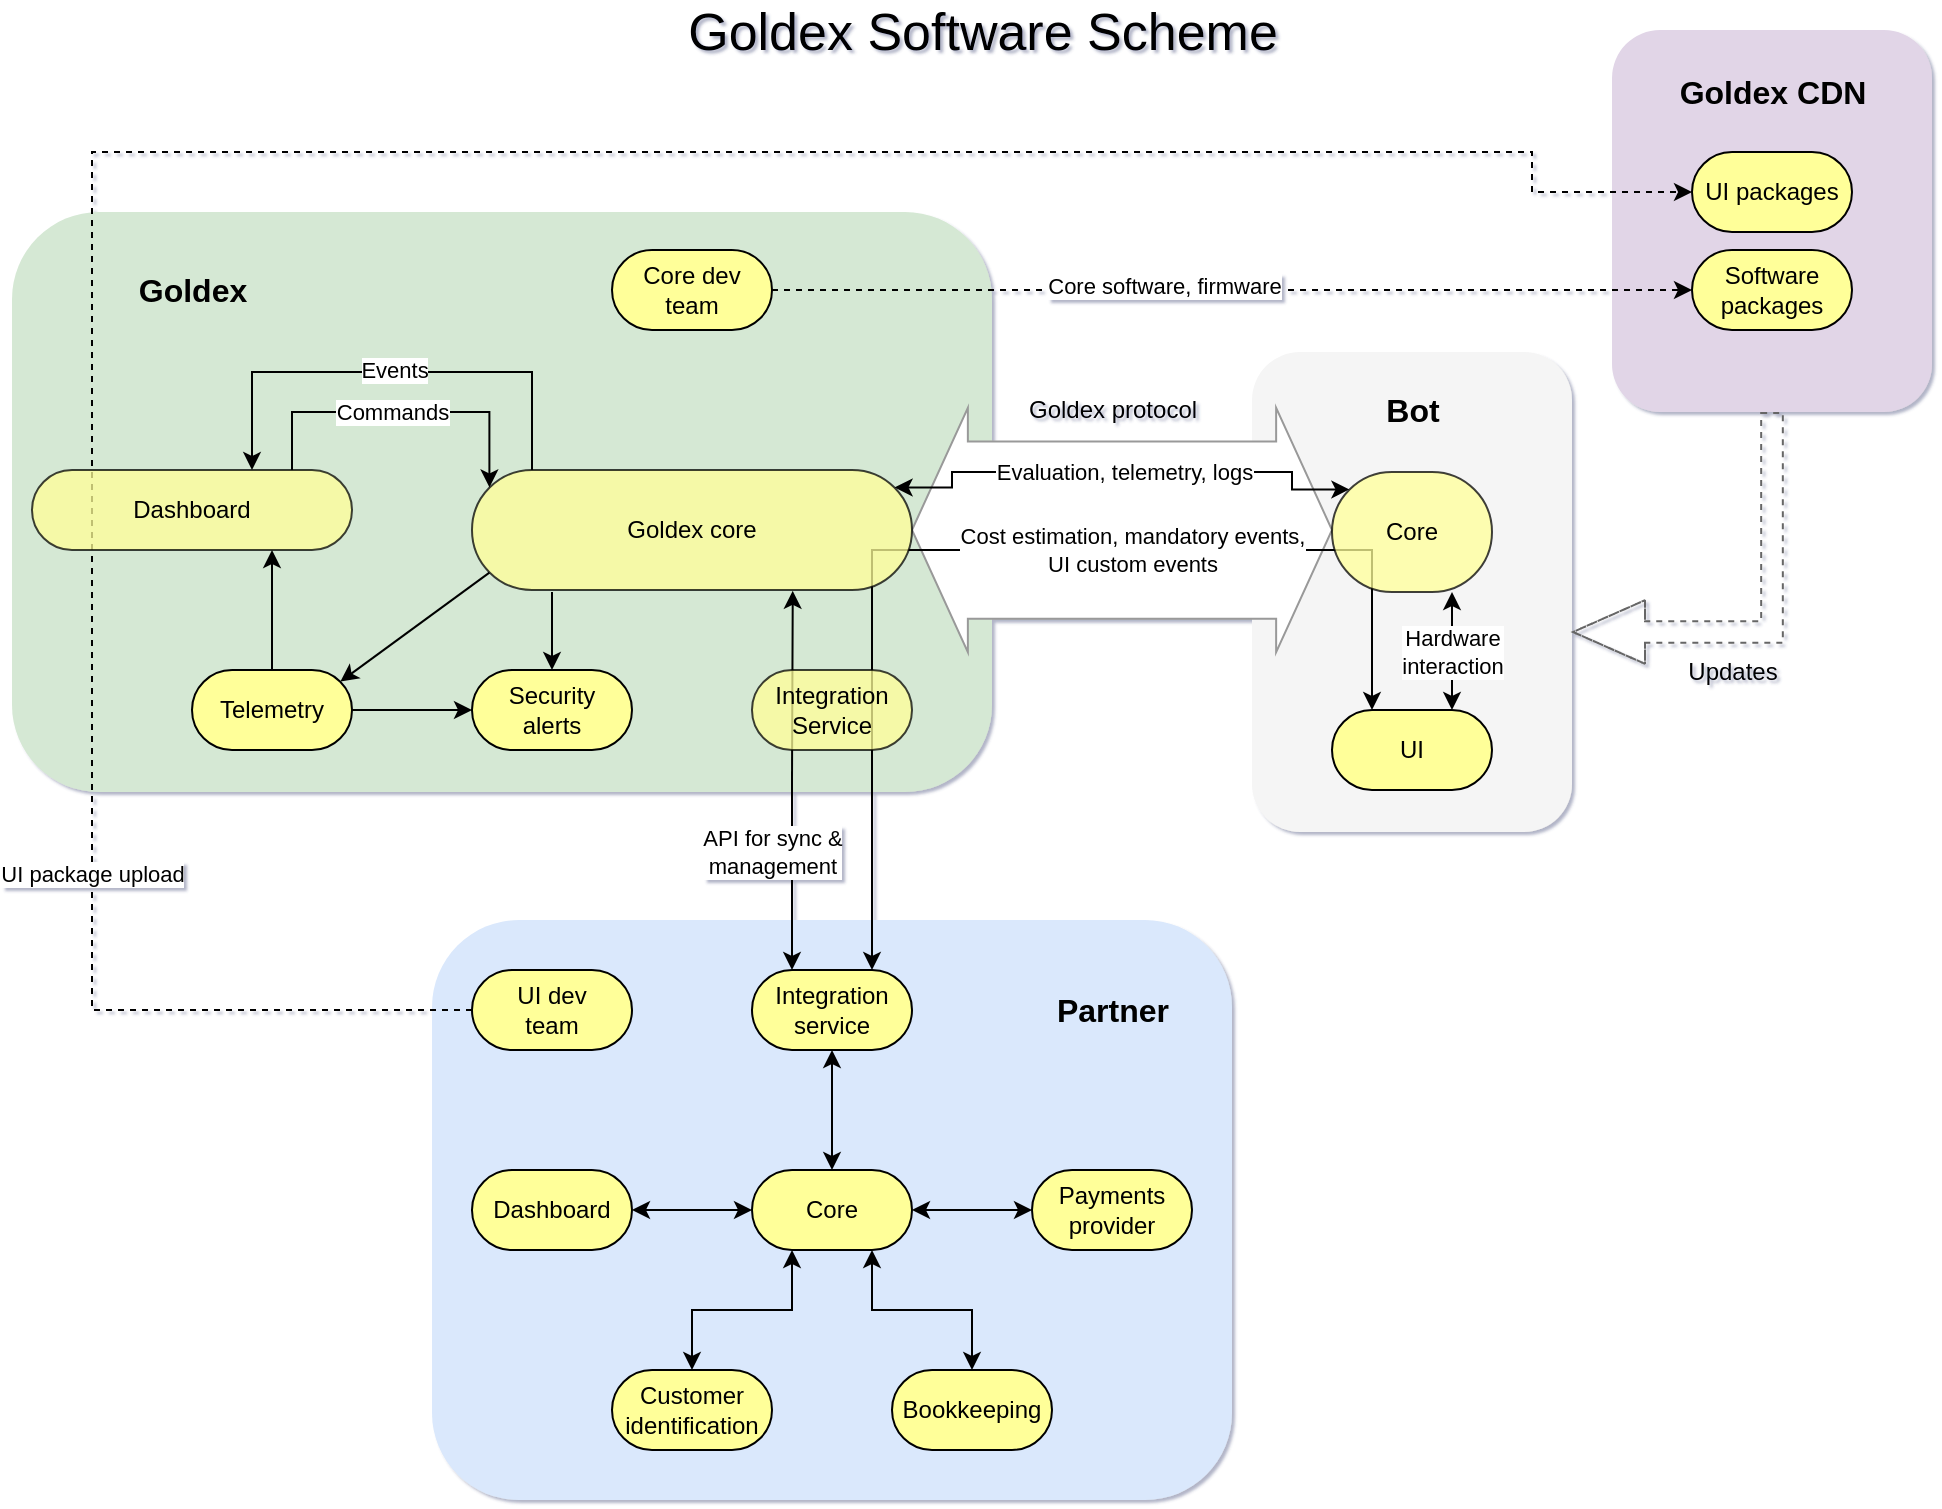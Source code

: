 <mxfile version="15.4.0" type="device"><diagram id="6I0OCvxSQrVGMHxT2VVA" name="Page-1"><mxGraphModel dx="1422" dy="832" grid="1" gridSize="10" guides="1" tooltips="1" connect="1" arrows="1" fold="1" page="1" pageScale="1" pageWidth="1169" pageHeight="827" background="#FFFFFF" math="0" shadow="1"><root><mxCell id="0"/><mxCell id="1" parent="0"/><mxCell id="yWI0Tht7aarpBKLOjPPy-113" value="" style="rounded=1;whiteSpace=wrap;html=1;shadow=0;strokeColor=none;fillColor=#f5f5f5;dashed=1;glass=0;sketch=0;perimeterSpacing=0;fontColor=#333333;" vertex="1" parent="1"><mxGeometry x="720" y="210" width="160" height="240" as="geometry"/></mxCell><mxCell id="yWI0Tht7aarpBKLOjPPy-112" value="" style="rounded=1;whiteSpace=wrap;html=1;shadow=0;strokeColor=none;fillColor=#e1d5e7;dashed=1;glass=0;sketch=0;perimeterSpacing=0;" vertex="1" parent="1"><mxGeometry x="900" y="49" width="160" height="191" as="geometry"/></mxCell><mxCell id="yWI0Tht7aarpBKLOjPPy-111" value="" style="rounded=1;whiteSpace=wrap;html=1;shadow=0;strokeColor=none;fillColor=#dae8fc;dashed=1;glass=0;sketch=0;perimeterSpacing=0;" vertex="1" parent="1"><mxGeometry x="310" y="494" width="400" height="290" as="geometry"/></mxCell><mxCell id="yWI0Tht7aarpBKLOjPPy-110" value="" style="rounded=1;whiteSpace=wrap;html=1;shadow=0;strokeColor=none;fillColor=#d5e8d4;dashed=1;glass=0;sketch=0;perimeterSpacing=0;" vertex="1" parent="1"><mxGeometry x="100" y="140" width="490" height="290" as="geometry"/></mxCell><mxCell id="yWI0Tht7aarpBKLOjPPy-63" value="" style="shape=doubleArrow;whiteSpace=wrap;html=1;arrowWidth=0.725;arrowSize=0.133;strokeColor=#999999;" vertex="1" parent="1"><mxGeometry x="550" y="237.88" width="210" height="122.25" as="geometry"/></mxCell><mxCell id="D_cCH1e16-JY_ZQa9PoH-9" value="Payments&lt;br&gt;provider" style="html=1;outlineConnect=0;whiteSpace=wrap;fillColor=#ffff99;shape=mxgraph.archimate3.service;" parent="1" vertex="1"><mxGeometry x="610" y="619" width="80" height="40" as="geometry"/></mxCell><mxCell id="yWI0Tht7aarpBKLOjPPy-88" style="edgeStyle=orthogonalEdgeStyle;rounded=0;orthogonalLoop=1;jettySize=auto;html=1;exitX=0;exitY=0;exitDx=0;exitDy=20;exitPerimeter=0;entryX=0;entryY=0;entryDx=80;entryDy=20;entryPerimeter=0;startArrow=classic;startFill=1;strokeWidth=1;" edge="1" parent="1" source="D_cCH1e16-JY_ZQa9PoH-10" target="yWI0Tht7aarpBKLOjPPy-87"><mxGeometry relative="1" as="geometry"/></mxCell><mxCell id="yWI0Tht7aarpBKLOjPPy-89" style="edgeStyle=orthogonalEdgeStyle;rounded=0;orthogonalLoop=1;jettySize=auto;html=1;exitX=0.5;exitY=0;exitDx=0;exitDy=0;exitPerimeter=0;entryX=0.5;entryY=1;entryDx=0;entryDy=0;entryPerimeter=0;startArrow=classic;startFill=1;strokeWidth=1;" edge="1" parent="1" source="D_cCH1e16-JY_ZQa9PoH-10" target="D_cCH1e16-JY_ZQa9PoH-13"><mxGeometry relative="1" as="geometry"/></mxCell><mxCell id="yWI0Tht7aarpBKLOjPPy-90" style="edgeStyle=orthogonalEdgeStyle;rounded=0;orthogonalLoop=1;jettySize=auto;html=1;exitX=0;exitY=0;exitDx=20;exitDy=40;exitPerimeter=0;entryX=0.5;entryY=0;entryDx=0;entryDy=0;entryPerimeter=0;startArrow=classic;startFill=1;strokeWidth=1;" edge="1" parent="1" source="D_cCH1e16-JY_ZQa9PoH-10" target="yWI0Tht7aarpBKLOjPPy-1"><mxGeometry relative="1" as="geometry"/></mxCell><mxCell id="yWI0Tht7aarpBKLOjPPy-91" style="edgeStyle=orthogonalEdgeStyle;rounded=0;orthogonalLoop=1;jettySize=auto;html=1;exitX=0;exitY=0;exitDx=60;exitDy=40;exitPerimeter=0;entryX=0.5;entryY=0;entryDx=0;entryDy=0;entryPerimeter=0;startArrow=classic;startFill=1;strokeWidth=1;" edge="1" parent="1" source="D_cCH1e16-JY_ZQa9PoH-10" target="D_cCH1e16-JY_ZQa9PoH-12"><mxGeometry relative="1" as="geometry"/></mxCell><mxCell id="D_cCH1e16-JY_ZQa9PoH-10" value="Core" style="html=1;outlineConnect=0;whiteSpace=wrap;fillColor=#ffff99;shape=mxgraph.archimate3.service;" parent="1" vertex="1"><mxGeometry x="470" y="619" width="80" height="40" as="geometry"/></mxCell><mxCell id="D_cCH1e16-JY_ZQa9PoH-12" value="Bookkeeping" style="html=1;outlineConnect=0;whiteSpace=wrap;fillColor=#ffff99;shape=mxgraph.archimate3.service;" parent="1" vertex="1"><mxGeometry x="540" y="719" width="80" height="40" as="geometry"/></mxCell><mxCell id="yWI0Tht7aarpBKLOjPPy-24" style="edgeStyle=orthogonalEdgeStyle;rounded=0;orthogonalLoop=1;jettySize=auto;html=1;entryX=0;entryY=0;entryDx=0;entryDy=20;entryPerimeter=0;startArrow=classic;startFill=1;exitX=0;exitY=0;exitDx=80;exitDy=20;exitPerimeter=0;" edge="1" parent="1" source="D_cCH1e16-JY_ZQa9PoH-10" target="D_cCH1e16-JY_ZQa9PoH-9"><mxGeometry relative="1" as="geometry"/></mxCell><mxCell id="yWI0Tht7aarpBKLOjPPy-85" style="edgeStyle=orthogonalEdgeStyle;rounded=0;orthogonalLoop=1;jettySize=auto;html=1;exitX=0;exitY=0;exitDx=20;exitDy=0;exitPerimeter=0;entryX=0.729;entryY=1.007;entryDx=0;entryDy=0;entryPerimeter=0;startArrow=classic;startFill=1;strokeWidth=1;" edge="1" parent="1" source="D_cCH1e16-JY_ZQa9PoH-13" target="D_cCH1e16-JY_ZQa9PoH-3"><mxGeometry relative="1" as="geometry"/></mxCell><mxCell id="yWI0Tht7aarpBKLOjPPy-86" value="API for sync &amp;amp;&lt;br&gt;management" style="edgeLabel;html=1;align=center;verticalAlign=middle;resizable=0;points=[];" vertex="1" connectable="0" parent="yWI0Tht7aarpBKLOjPPy-85"><mxGeometry x="-0.17" relative="1" as="geometry"><mxPoint x="-10" y="20" as="offset"/></mxGeometry></mxCell><mxCell id="D_cCH1e16-JY_ZQa9PoH-13" value="Integration service" style="html=1;outlineConnect=0;whiteSpace=wrap;fillColor=#ffff99;shape=mxgraph.archimate3.service;" parent="1" vertex="1"><mxGeometry x="470" y="519" width="80" height="40" as="geometry"/></mxCell><mxCell id="yWI0Tht7aarpBKLOjPPy-1" value="Customer&lt;br&gt;identification" style="html=1;outlineConnect=0;whiteSpace=wrap;fillColor=#ffff99;shape=mxgraph.archimate3.service;" vertex="1" parent="1"><mxGeometry x="400" y="719" width="80" height="40" as="geometry"/></mxCell><mxCell id="yWI0Tht7aarpBKLOjPPy-47" style="edgeStyle=orthogonalEdgeStyle;rounded=0;orthogonalLoop=1;jettySize=auto;html=1;exitX=0;exitY=0;exitDx=30;exitDy=0;exitPerimeter=0;startArrow=none;startFill=0;" edge="1" parent="1" source="D_cCH1e16-JY_ZQa9PoH-3" target="D_cCH1e16-JY_ZQa9PoH-4"><mxGeometry relative="1" as="geometry"><Array as="points"><mxPoint x="360" y="220"/><mxPoint x="220" y="220"/></Array></mxGeometry></mxCell><mxCell id="yWI0Tht7aarpBKLOjPPy-52" value="Events" style="edgeLabel;html=1;align=center;verticalAlign=middle;resizable=0;points=[];" vertex="1" connectable="0" parent="yWI0Tht7aarpBKLOjPPy-47"><mxGeometry x="-0.18" y="1" relative="1" as="geometry"><mxPoint x="-21" y="-2" as="offset"/></mxGeometry></mxCell><mxCell id="yWI0Tht7aarpBKLOjPPy-49" style="edgeStyle=none;rounded=0;orthogonalLoop=1;jettySize=auto;html=1;exitX=0;exitY=0;exitDx=8.7;exitDy=51.3;exitPerimeter=0;entryX=0;entryY=0;entryDx=74.2;entryDy=5.8;entryPerimeter=0;startArrow=none;startFill=0;" edge="1" parent="1" source="D_cCH1e16-JY_ZQa9PoH-3" target="D_cCH1e16-JY_ZQa9PoH-5"><mxGeometry relative="1" as="geometry"/></mxCell><mxCell id="yWI0Tht7aarpBKLOjPPy-48" style="edgeStyle=orthogonalEdgeStyle;rounded=0;orthogonalLoop=1;jettySize=auto;html=1;startArrow=none;startFill=0;entryX=0;entryY=0;entryDx=8.7;entryDy=8.7;entryPerimeter=0;" edge="1" parent="1" source="D_cCH1e16-JY_ZQa9PoH-4" target="D_cCH1e16-JY_ZQa9PoH-3"><mxGeometry relative="1" as="geometry"><mxPoint x="180" y="260.3" as="sourcePoint"/><mxPoint x="348.7" y="269.0" as="targetPoint"/><Array as="points"><mxPoint x="240" y="240"/><mxPoint x="339" y="240"/></Array></mxGeometry></mxCell><mxCell id="yWI0Tht7aarpBKLOjPPy-53" value="Commands" style="edgeLabel;html=1;align=center;verticalAlign=middle;resizable=0;points=[];" vertex="1" connectable="0" parent="yWI0Tht7aarpBKLOjPPy-48"><mxGeometry x="-0.491" relative="1" as="geometry"><mxPoint x="37" as="offset"/></mxGeometry></mxCell><mxCell id="yWI0Tht7aarpBKLOjPPy-46" style="edgeStyle=orthogonalEdgeStyle;rounded=0;orthogonalLoop=1;jettySize=auto;html=1;startArrow=none;startFill=0;" edge="1" parent="1" source="D_cCH1e16-JY_ZQa9PoH-5"><mxGeometry relative="1" as="geometry"><mxPoint x="230" y="309" as="targetPoint"/><Array as="points"><mxPoint x="230" y="309"/></Array></mxGeometry></mxCell><mxCell id="yWI0Tht7aarpBKLOjPPy-61" style="edgeStyle=none;rounded=0;orthogonalLoop=1;jettySize=auto;html=1;entryX=0;entryY=0;entryDx=0;entryDy=20;entryPerimeter=0;startArrow=none;startFill=0;" edge="1" parent="1" source="D_cCH1e16-JY_ZQa9PoH-5" target="yWI0Tht7aarpBKLOjPPy-54"><mxGeometry relative="1" as="geometry"/></mxCell><mxCell id="D_cCH1e16-JY_ZQa9PoH-5" value="Telemetry" style="html=1;outlineConnect=0;whiteSpace=wrap;fillColor=#ffff99;shape=mxgraph.archimate3.service;" parent="1" vertex="1"><mxGeometry x="190" y="369" width="80" height="40" as="geometry"/></mxCell><mxCell id="yWI0Tht7aarpBKLOjPPy-4" value="&lt;font style=&quot;font-size: 16px&quot;&gt;&lt;b&gt;Goldex&lt;/b&gt;&lt;/font&gt;" style="text;html=1;align=center;verticalAlign=middle;resizable=0;points=[];autosize=1;strokeColor=none;fillColor=none;" vertex="1" parent="1"><mxGeometry x="155" y="169" width="70" height="20" as="geometry"/></mxCell><mxCell id="yWI0Tht7aarpBKLOjPPy-41" value="UI" style="html=1;outlineConnect=0;whiteSpace=wrap;fillColor=#ffff99;shape=mxgraph.archimate3.service;" vertex="1" parent="1"><mxGeometry x="760" y="389" width="80" height="40" as="geometry"/></mxCell><mxCell id="yWI0Tht7aarpBKLOjPPy-59" style="edgeStyle=none;rounded=0;orthogonalLoop=1;jettySize=auto;html=1;entryX=0;entryY=0;entryDx=60;entryDy=0;entryPerimeter=0;startArrow=classic;startFill=1;" edge="1" parent="1" target="yWI0Tht7aarpBKLOjPPy-41"><mxGeometry relative="1" as="geometry"><mxPoint x="820" y="330" as="sourcePoint"/></mxGeometry></mxCell><mxCell id="yWI0Tht7aarpBKLOjPPy-60" value="Hardware&lt;br&gt;interaction" style="edgeLabel;html=1;align=center;verticalAlign=middle;resizable=0;points=[];" vertex="1" connectable="0" parent="yWI0Tht7aarpBKLOjPPy-59"><mxGeometry x="-0.34" relative="1" as="geometry"><mxPoint y="10" as="offset"/></mxGeometry></mxCell><mxCell id="yWI0Tht7aarpBKLOjPPy-66" style="edgeStyle=orthogonalEdgeStyle;rounded=0;orthogonalLoop=1;jettySize=auto;html=1;entryX=0;entryY=0;entryDx=211.3;entryDy=8.7;entryPerimeter=0;startArrow=classic;startFill=1;strokeWidth=1;elbow=vertical;exitX=0;exitY=0;exitDx=8.7;exitDy=8.7;exitPerimeter=0;" edge="1" parent="1" source="yWI0Tht7aarpBKLOjPPy-39" target="D_cCH1e16-JY_ZQa9PoH-3"><mxGeometry relative="1" as="geometry"><mxPoint x="910" y="278" as="sourcePoint"/><Array as="points"><mxPoint x="740" y="279"/><mxPoint x="740" y="270"/><mxPoint x="570" y="270"/><mxPoint x="570" y="278"/></Array></mxGeometry></mxCell><mxCell id="yWI0Tht7aarpBKLOjPPy-67" value="Evaluation, telemetry, logs" style="edgeLabel;html=1;align=center;verticalAlign=middle;resizable=0;points=[];" vertex="1" connectable="0" parent="yWI0Tht7aarpBKLOjPPy-66"><mxGeometry x="0.101" relative="1" as="geometry"><mxPoint x="12" as="offset"/></mxGeometry></mxCell><mxCell id="yWI0Tht7aarpBKLOjPPy-76" style="edgeStyle=orthogonalEdgeStyle;rounded=0;orthogonalLoop=1;jettySize=auto;html=1;exitX=0;exitY=0;exitDx=20;exitDy=0;exitPerimeter=0;startArrow=classic;startFill=1;strokeWidth=1;entryX=0;entryY=0;entryDx=60;entryDy=0;entryPerimeter=0;" edge="1" parent="1" source="yWI0Tht7aarpBKLOjPPy-41" target="D_cCH1e16-JY_ZQa9PoH-13"><mxGeometry relative="1" as="geometry"><mxPoint x="490" y="369" as="targetPoint"/><Array as="points"><mxPoint x="780" y="309"/><mxPoint x="530" y="309"/></Array></mxGeometry></mxCell><mxCell id="yWI0Tht7aarpBKLOjPPy-78" value="Cost estimation, mandatory events,&lt;br&gt;UI custom events" style="edgeLabel;html=1;align=center;verticalAlign=middle;resizable=0;points=[];" vertex="1" connectable="0" parent="yWI0Tht7aarpBKLOjPPy-76"><mxGeometry x="-0.218" y="-1" relative="1" as="geometry"><mxPoint x="11" y="1" as="offset"/></mxGeometry></mxCell><mxCell id="yWI0Tht7aarpBKLOjPPy-54" value="Security&lt;br&gt;alerts" style="html=1;outlineConnect=0;whiteSpace=wrap;fillColor=#ffff99;shape=mxgraph.archimate3.service;" vertex="1" parent="1"><mxGeometry x="330" y="369" width="80" height="40" as="geometry"/></mxCell><mxCell id="yWI0Tht7aarpBKLOjPPy-64" value="Goldex protocol" style="text;html=1;align=center;verticalAlign=middle;resizable=0;points=[];autosize=1;strokeColor=none;fillColor=none;" vertex="1" parent="1"><mxGeometry x="600" y="229" width="100" height="20" as="geometry"/></mxCell><mxCell id="D_cCH1e16-JY_ZQa9PoH-7" value="Integration Service" style="html=1;outlineConnect=0;whiteSpace=wrap;fillColor=#ffff99;shape=mxgraph.archimate3.service;shadow=0;opacity=75;" parent="1" vertex="1"><mxGeometry x="470" y="369" width="80" height="40" as="geometry"/></mxCell><mxCell id="yWI0Tht7aarpBKLOjPPy-39" value="Core" style="html=1;outlineConnect=0;whiteSpace=wrap;fillColor=#ffff99;shape=mxgraph.archimate3.service;opacity=75;" vertex="1" parent="1"><mxGeometry x="760" y="270" width="80" height="60" as="geometry"/></mxCell><mxCell id="yWI0Tht7aarpBKLOjPPy-84" style="edgeStyle=orthogonalEdgeStyle;rounded=0;orthogonalLoop=1;jettySize=auto;html=1;entryX=0.5;entryY=0;entryDx=0;entryDy=0;entryPerimeter=0;startArrow=none;startFill=0;strokeWidth=1;" edge="1" parent="1" target="yWI0Tht7aarpBKLOjPPy-54"><mxGeometry relative="1" as="geometry"><mxPoint x="370" y="330" as="sourcePoint"/><Array as="points"/></mxGeometry></mxCell><mxCell id="D_cCH1e16-JY_ZQa9PoH-3" value="Goldex core" style="html=1;outlineConnect=0;whiteSpace=wrap;fillColor=#ffff99;shape=mxgraph.archimate3.service;opacity=75;" parent="1" vertex="1"><mxGeometry x="330" y="269" width="220" height="60" as="geometry"/></mxCell><mxCell id="yWI0Tht7aarpBKLOjPPy-87" value="Dashboard" style="html=1;outlineConnect=0;whiteSpace=wrap;fillColor=#ffff99;shape=mxgraph.archimate3.service;" vertex="1" parent="1"><mxGeometry x="330" y="619" width="80" height="40" as="geometry"/></mxCell><mxCell id="yWI0Tht7aarpBKLOjPPy-97" style="edgeStyle=orthogonalEdgeStyle;rounded=0;orthogonalLoop=1;jettySize=auto;html=1;exitX=0;exitY=0;exitDx=0;exitDy=20;exitPerimeter=0;startArrow=none;startFill=0;strokeWidth=1;dashed=1;entryX=0;entryY=0;entryDx=0;entryDy=20;entryPerimeter=0;" edge="1" parent="1" source="yWI0Tht7aarpBKLOjPPy-92" target="yWI0Tht7aarpBKLOjPPy-95"><mxGeometry relative="1" as="geometry"><mxPoint x="930" y="170" as="targetPoint"/><Array as="points"><mxPoint x="140" y="539"/><mxPoint x="140" y="110"/><mxPoint x="860" y="110"/><mxPoint x="860" y="130"/></Array></mxGeometry></mxCell><mxCell id="yWI0Tht7aarpBKLOjPPy-98" value="UI package upload" style="edgeLabel;html=1;align=center;verticalAlign=middle;resizable=0;points=[];" vertex="1" connectable="0" parent="yWI0Tht7aarpBKLOjPPy-97"><mxGeometry x="-0.568" relative="1" as="geometry"><mxPoint y="53" as="offset"/></mxGeometry></mxCell><mxCell id="yWI0Tht7aarpBKLOjPPy-92" value="UI dev&lt;br&gt;team" style="html=1;outlineConnect=0;whiteSpace=wrap;fillColor=#ffff99;shape=mxgraph.archimate3.service;" vertex="1" parent="1"><mxGeometry x="330" y="519" width="80" height="40" as="geometry"/></mxCell><mxCell id="yWI0Tht7aarpBKLOjPPy-95" value="UI packages" style="html=1;outlineConnect=0;whiteSpace=wrap;fillColor=#ffff99;shape=mxgraph.archimate3.service;" vertex="1" parent="1"><mxGeometry x="940" y="110" width="80" height="40" as="geometry"/></mxCell><mxCell id="yWI0Tht7aarpBKLOjPPy-96" value="Software packages" style="html=1;outlineConnect=0;whiteSpace=wrap;fillColor=#ffff99;shape=mxgraph.archimate3.service;" vertex="1" parent="1"><mxGeometry x="940" y="159" width="80" height="40" as="geometry"/></mxCell><mxCell id="D_cCH1e16-JY_ZQa9PoH-4" value="Dashboard" style="html=1;outlineConnect=0;whiteSpace=wrap;fillColor=#ffff99;shape=mxgraph.archimate3.service;opacity=75;" parent="1" vertex="1"><mxGeometry x="110" y="269" width="160" height="40" as="geometry"/></mxCell><mxCell id="yWI0Tht7aarpBKLOjPPy-100" style="edgeStyle=orthogonalEdgeStyle;rounded=0;orthogonalLoop=1;jettySize=auto;html=1;entryX=0;entryY=0;entryDx=0;entryDy=20;entryPerimeter=0;dashed=1;startArrow=none;startFill=0;strokeWidth=1;" edge="1" parent="1" source="yWI0Tht7aarpBKLOjPPy-99" target="yWI0Tht7aarpBKLOjPPy-96"><mxGeometry relative="1" as="geometry"/></mxCell><mxCell id="yWI0Tht7aarpBKLOjPPy-101" value="Core software, firmware" style="edgeLabel;html=1;align=center;verticalAlign=middle;resizable=0;points=[];" vertex="1" connectable="0" parent="yWI0Tht7aarpBKLOjPPy-100"><mxGeometry x="-0.151" y="2" relative="1" as="geometry"><mxPoint as="offset"/></mxGeometry></mxCell><mxCell id="yWI0Tht7aarpBKLOjPPy-99" value="Core dev&lt;br&gt;team" style="html=1;outlineConnect=0;whiteSpace=wrap;fillColor=#ffff99;shape=mxgraph.archimate3.service;" vertex="1" parent="1"><mxGeometry x="400" y="159" width="80" height="40" as="geometry"/></mxCell><mxCell id="yWI0Tht7aarpBKLOjPPy-104" value="" style="shape=flexArrow;endArrow=classic;html=1;rounded=0;dashed=1;strokeWidth=1;edgeStyle=orthogonalEdgeStyle;elbow=vertical;width=10.833;endSize=11.667;exitX=0.5;exitY=1;exitDx=0;exitDy=0;strokeColor=#666666;" edge="1" parent="1" source="yWI0Tht7aarpBKLOjPPy-112" target="yWI0Tht7aarpBKLOjPPy-113"><mxGeometry width="50" height="50" relative="1" as="geometry"><mxPoint x="980" y="250" as="sourcePoint"/><mxPoint x="890" y="350" as="targetPoint"/><Array as="points"><mxPoint x="980" y="350"/></Array></mxGeometry></mxCell><mxCell id="yWI0Tht7aarpBKLOjPPy-105" value="&lt;font style=&quot;font-size: 16px&quot;&gt;&lt;b&gt;Partner&lt;/b&gt;&lt;/font&gt;" style="text;html=1;align=center;verticalAlign=middle;resizable=0;points=[];autosize=1;strokeColor=none;fillColor=none;" vertex="1" parent="1"><mxGeometry x="615" y="529" width="70" height="20" as="geometry"/></mxCell><mxCell id="yWI0Tht7aarpBKLOjPPy-106" value="&lt;font style=&quot;font-size: 16px&quot;&gt;&lt;b&gt;Goldex CDN&lt;/b&gt;&lt;/font&gt;" style="text;html=1;align=center;verticalAlign=middle;resizable=0;points=[];autosize=1;strokeColor=none;fillColor=none;" vertex="1" parent="1"><mxGeometry x="925" y="70" width="110" height="20" as="geometry"/></mxCell><mxCell id="yWI0Tht7aarpBKLOjPPy-107" value="Updates" style="text;html=1;align=center;verticalAlign=middle;resizable=0;points=[];autosize=1;strokeColor=none;fillColor=none;" vertex="1" parent="1"><mxGeometry x="930" y="360.13" width="60" height="20" as="geometry"/></mxCell><mxCell id="yWI0Tht7aarpBKLOjPPy-114" value="&lt;font style=&quot;font-size: 16px&quot;&gt;&lt;b&gt;Bot&lt;/b&gt;&lt;/font&gt;" style="text;html=1;align=center;verticalAlign=middle;resizable=0;points=[];autosize=1;strokeColor=none;fillColor=none;" vertex="1" parent="1"><mxGeometry x="780" y="229" width="40" height="20" as="geometry"/></mxCell><mxCell id="yWI0Tht7aarpBKLOjPPy-115" value="&lt;font style=&quot;font-size: 26px&quot;&gt;Goldex Software Scheme&lt;/font&gt;" style="text;html=1;align=center;verticalAlign=middle;resizable=0;points=[];autosize=1;strokeColor=none;fillColor=none;" vertex="1" parent="1"><mxGeometry x="430" y="40" width="310" height="20" as="geometry"/></mxCell></root></mxGraphModel></diagram></mxfile>